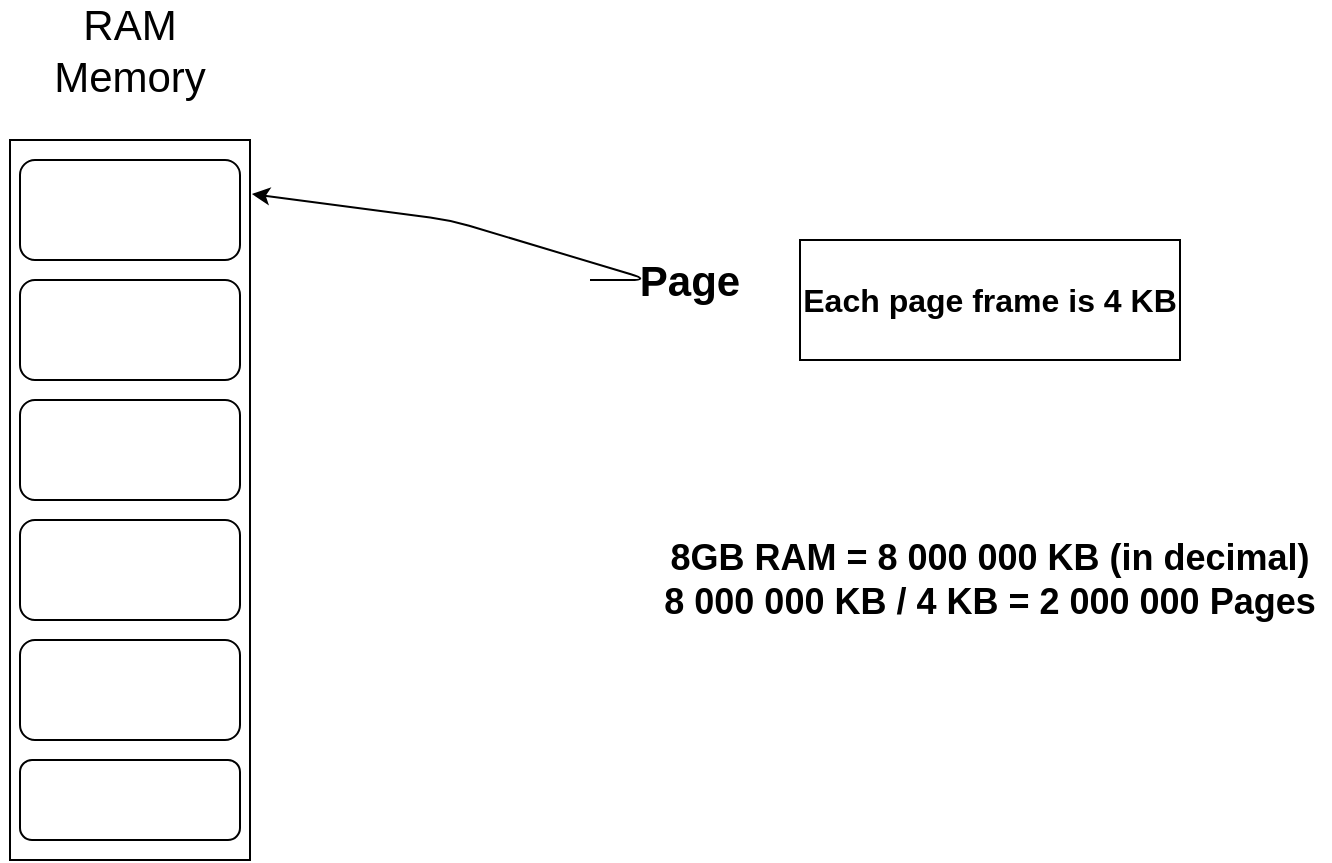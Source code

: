 <mxfile version="14.3.2" type="github">
  <diagram id="eFPID6OnWShmRLcnE76W" name="Page-1">
    <mxGraphModel dx="1032" dy="558" grid="1" gridSize="10" guides="1" tooltips="1" connect="1" arrows="1" fold="1" page="1" pageScale="1" pageWidth="850" pageHeight="1100" math="0" shadow="0">
      <root>
        <mxCell id="0" />
        <mxCell id="1" parent="0" />
        <mxCell id="MNPQgemknhLAKgl1HpcJ-1" value="" style="rounded=0;whiteSpace=wrap;html=1;" vertex="1" parent="1">
          <mxGeometry x="80" y="130" width="120" height="360" as="geometry" />
        </mxCell>
        <mxCell id="MNPQgemknhLAKgl1HpcJ-2" value="" style="rounded=1;whiteSpace=wrap;html=1;" vertex="1" parent="1">
          <mxGeometry x="85" y="140" width="110" height="50" as="geometry" />
        </mxCell>
        <mxCell id="MNPQgemknhLAKgl1HpcJ-3" value="" style="rounded=1;whiteSpace=wrap;html=1;" vertex="1" parent="1">
          <mxGeometry x="85" y="320" width="110" height="50" as="geometry" />
        </mxCell>
        <mxCell id="MNPQgemknhLAKgl1HpcJ-4" value="" style="rounded=1;whiteSpace=wrap;html=1;" vertex="1" parent="1">
          <mxGeometry x="85" y="260" width="110" height="50" as="geometry" />
        </mxCell>
        <mxCell id="MNPQgemknhLAKgl1HpcJ-5" value="" style="rounded=1;whiteSpace=wrap;html=1;" vertex="1" parent="1">
          <mxGeometry x="85" y="200" width="110" height="50" as="geometry" />
        </mxCell>
        <mxCell id="MNPQgemknhLAKgl1HpcJ-6" value="" style="rounded=1;whiteSpace=wrap;html=1;" vertex="1" parent="1">
          <mxGeometry x="85" y="380" width="110" height="50" as="geometry" />
        </mxCell>
        <mxCell id="MNPQgemknhLAKgl1HpcJ-7" value="" style="rounded=1;whiteSpace=wrap;html=1;" vertex="1" parent="1">
          <mxGeometry x="85" y="440" width="110" height="40" as="geometry" />
        </mxCell>
        <mxCell id="MNPQgemknhLAKgl1HpcJ-8" value="&lt;font style=&quot;font-size: 21px&quot;&gt;RAM Memory&lt;br&gt;&lt;/font&gt;" style="text;html=1;strokeColor=none;fillColor=none;align=center;verticalAlign=middle;whiteSpace=wrap;rounded=0;" vertex="1" parent="1">
          <mxGeometry x="75" y="60" width="130" height="50" as="geometry" />
        </mxCell>
        <mxCell id="MNPQgemknhLAKgl1HpcJ-10" value="&lt;font style=&quot;font-size: 21px&quot;&gt;Page&lt;/font&gt;" style="text;html=1;strokeColor=none;fillColor=none;align=center;verticalAlign=middle;whiteSpace=wrap;rounded=0;strokeWidth=3;fontStyle=1" vertex="1" parent="1">
          <mxGeometry x="370" y="180" width="100" height="40" as="geometry" />
        </mxCell>
        <mxCell id="MNPQgemknhLAKgl1HpcJ-11" value="" style="endArrow=classic;html=1;entryX=1.008;entryY=0.075;entryDx=0;entryDy=0;entryPerimeter=0;" edge="1" parent="1" source="MNPQgemknhLAKgl1HpcJ-10" target="MNPQgemknhLAKgl1HpcJ-1">
          <mxGeometry width="50" height="50" relative="1" as="geometry">
            <mxPoint x="400" y="310" as="sourcePoint" />
            <mxPoint x="450" y="260" as="targetPoint" />
            <Array as="points">
              <mxPoint x="400" y="200" />
              <mxPoint x="300" y="170" />
            </Array>
          </mxGeometry>
        </mxCell>
        <mxCell id="MNPQgemknhLAKgl1HpcJ-13" value="&lt;b&gt;&lt;font style=&quot;font-size: 16px&quot;&gt;&lt;span class=&quot;ILfuVd NA6bn&quot;&gt;&lt;span class=&quot;hgKElc&quot;&gt;Each page frame is 4 KB&lt;/span&gt;&lt;/span&gt;&lt;/font&gt;&lt;/b&gt;" style="rounded=0;whiteSpace=wrap;html=1;strokeWidth=1;" vertex="1" parent="1">
          <mxGeometry x="475" y="180" width="190" height="60" as="geometry" />
        </mxCell>
        <mxCell id="MNPQgemknhLAKgl1HpcJ-14" value="&lt;div style=&quot;font-size: 18px&quot;&gt;&lt;font style=&quot;font-size: 18px&quot;&gt;&lt;b&gt;8GB RAM = 8 000 000 KB (in decimal)&lt;/b&gt;&lt;/font&gt;&lt;/div&gt;&lt;div style=&quot;font-size: 18px&quot;&gt;&lt;font style=&quot;font-size: 18px&quot;&gt;&lt;b&gt;8 000 000 KB / 4 KB = 2 000 000 Pages&lt;br&gt;&lt;/b&gt;&lt;/font&gt;&lt;/div&gt;" style="text;html=1;strokeColor=none;fillColor=none;align=center;verticalAlign=middle;whiteSpace=wrap;rounded=0;" vertex="1" parent="1">
          <mxGeometry x="400" y="280" width="340" height="140" as="geometry" />
        </mxCell>
      </root>
    </mxGraphModel>
  </diagram>
</mxfile>
